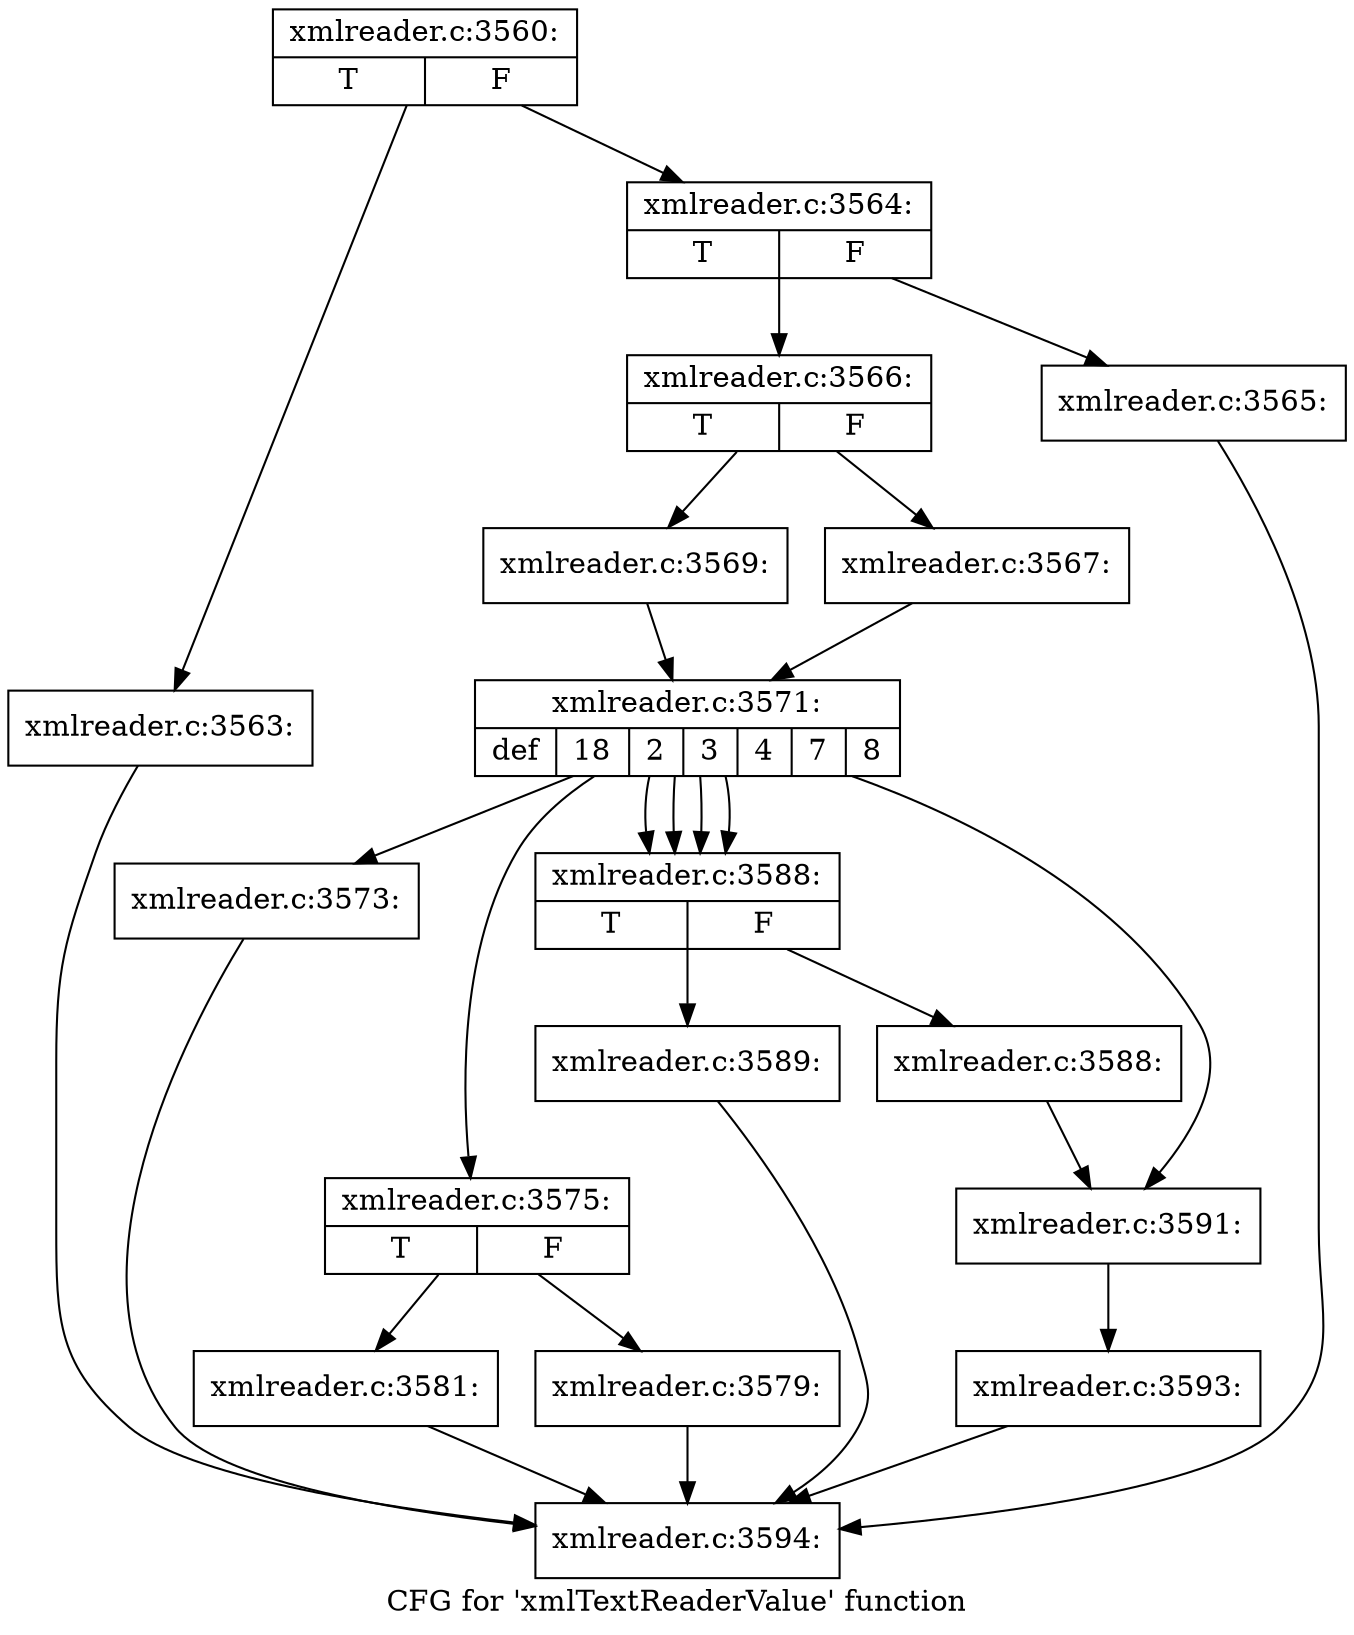 digraph "CFG for 'xmlTextReaderValue' function" {
	label="CFG for 'xmlTextReaderValue' function";

	Node0x480d0b0 [shape=record,label="{xmlreader.c:3560:|{<s0>T|<s1>F}}"];
	Node0x480d0b0 -> Node0x4809e50;
	Node0x480d0b0 -> Node0x4809ea0;
	Node0x4809e50 [shape=record,label="{xmlreader.c:3563:}"];
	Node0x4809e50 -> Node0x4809bb0;
	Node0x4809ea0 [shape=record,label="{xmlreader.c:3564:|{<s0>T|<s1>F}}"];
	Node0x4809ea0 -> Node0x480dd30;
	Node0x4809ea0 -> Node0x480dd80;
	Node0x480dd30 [shape=record,label="{xmlreader.c:3565:}"];
	Node0x480dd30 -> Node0x4809bb0;
	Node0x480dd80 [shape=record,label="{xmlreader.c:3566:|{<s0>T|<s1>F}}"];
	Node0x480dd80 -> Node0x480e310;
	Node0x480dd80 -> Node0x480e3b0;
	Node0x480e310 [shape=record,label="{xmlreader.c:3567:}"];
	Node0x480e310 -> Node0x480e360;
	Node0x480e3b0 [shape=record,label="{xmlreader.c:3569:}"];
	Node0x480e3b0 -> Node0x480e360;
	Node0x480e360 [shape=record,label="{xmlreader.c:3571:|{<s0>def|<s1>18|<s2>2|<s3>3|<s4>4|<s5>7|<s6>8}}"];
	Node0x480e360 -> Node0x480efa0;
	Node0x480e360 -> Node0x480f2e0;
	Node0x480e360 -> Node0x480f780;
	Node0x480e360 -> Node0x480fda0;
	Node0x480e360 -> Node0x480fda0;
	Node0x480e360 -> Node0x480fda0;
	Node0x480e360 -> Node0x480fda0;
	Node0x480f2e0 [shape=record,label="{xmlreader.c:3573:}"];
	Node0x480f2e0 -> Node0x4809bb0;
	Node0x480f780 [shape=record,label="{xmlreader.c:3575:|{<s0>T|<s1>F}}"];
	Node0x480f780 -> Node0x480fd50;
	Node0x480f780 -> Node0x480fdf0;
	Node0x480fd50 [shape=record,label="{xmlreader.c:3579:}"];
	Node0x480fd50 -> Node0x4809bb0;
	Node0x480fdf0 [shape=record,label="{xmlreader.c:3581:}"];
	Node0x480fdf0 -> Node0x4809bb0;
	Node0x480fda0 [shape=record,label="{xmlreader.c:3588:|{<s0>T|<s1>F}}"];
	Node0x480fda0 -> Node0x4810e00;
	Node0x480fda0 -> Node0x4810e50;
	Node0x4810e00 [shape=record,label="{xmlreader.c:3589:}"];
	Node0x4810e00 -> Node0x4809bb0;
	Node0x4810e50 [shape=record,label="{xmlreader.c:3588:}"];
	Node0x4810e50 -> Node0x480efa0;
	Node0x480efa0 [shape=record,label="{xmlreader.c:3591:}"];
	Node0x480efa0 -> Node0x480ed90;
	Node0x480ed90 [shape=record,label="{xmlreader.c:3593:}"];
	Node0x480ed90 -> Node0x4809bb0;
	Node0x4809bb0 [shape=record,label="{xmlreader.c:3594:}"];
}
